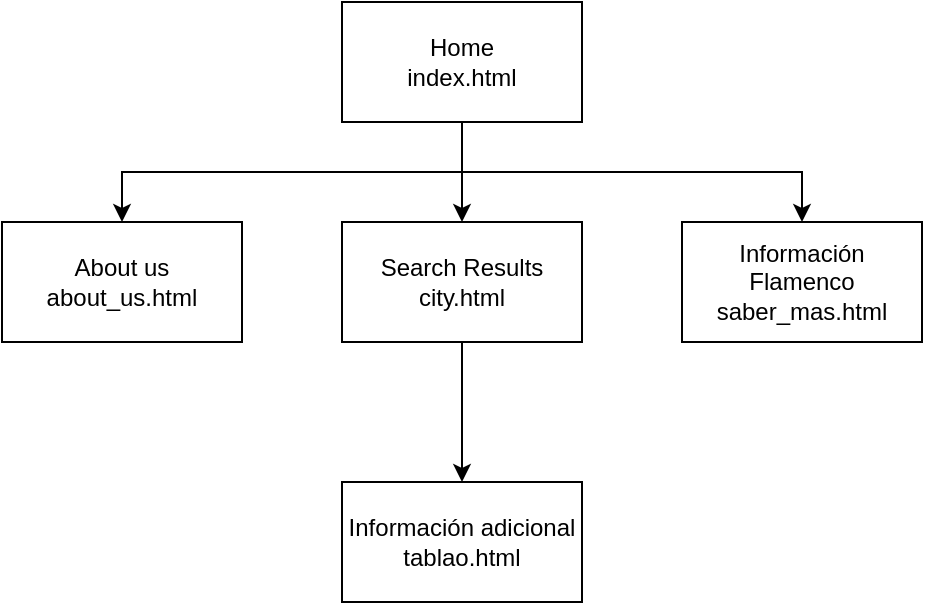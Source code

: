 <mxfile version="21.0.10" type="device"><diagram name="Página-1" id="q0Q9Or5g-5Yzp1WG9cLV"><mxGraphModel dx="918" dy="549" grid="1" gridSize="10" guides="1" tooltips="1" connect="1" arrows="1" fold="1" page="1" pageScale="1" pageWidth="827" pageHeight="1169" math="0" shadow="0"><root><mxCell id="0"/><mxCell id="1" parent="0"/><mxCell id="OsFmXUsavqCq5VR0mftc-3" style="edgeStyle=orthogonalEdgeStyle;rounded=0;orthogonalLoop=1;jettySize=auto;html=1;exitX=0.5;exitY=1;exitDx=0;exitDy=0;entryX=0.5;entryY=0;entryDx=0;entryDy=0;" edge="1" parent="1" source="OsFmXUsavqCq5VR0mftc-1" target="OsFmXUsavqCq5VR0mftc-2"><mxGeometry relative="1" as="geometry"/></mxCell><mxCell id="OsFmXUsavqCq5VR0mftc-6" style="edgeStyle=orthogonalEdgeStyle;rounded=0;orthogonalLoop=1;jettySize=auto;html=1;" edge="1" parent="1" source="OsFmXUsavqCq5VR0mftc-1" target="OsFmXUsavqCq5VR0mftc-5"><mxGeometry relative="1" as="geometry"/></mxCell><mxCell id="OsFmXUsavqCq5VR0mftc-12" style="edgeStyle=orthogonalEdgeStyle;rounded=0;orthogonalLoop=1;jettySize=auto;html=1;exitX=0.5;exitY=1;exitDx=0;exitDy=0;entryX=0.5;entryY=0;entryDx=0;entryDy=0;" edge="1" parent="1" source="OsFmXUsavqCq5VR0mftc-1" target="OsFmXUsavqCq5VR0mftc-11"><mxGeometry relative="1" as="geometry"/></mxCell><mxCell id="OsFmXUsavqCq5VR0mftc-1" value="Home&lt;br&gt;index.html" style="rounded=0;whiteSpace=wrap;html=1;" vertex="1" parent="1"><mxGeometry x="320" y="80" width="120" height="60" as="geometry"/></mxCell><mxCell id="OsFmXUsavqCq5VR0mftc-2" value="About us&lt;br&gt;about_us.html" style="rounded=0;whiteSpace=wrap;html=1;" vertex="1" parent="1"><mxGeometry x="150" y="190" width="120" height="60" as="geometry"/></mxCell><mxCell id="OsFmXUsavqCq5VR0mftc-10" style="edgeStyle=orthogonalEdgeStyle;rounded=0;orthogonalLoop=1;jettySize=auto;html=1;exitX=0.5;exitY=1;exitDx=0;exitDy=0;" edge="1" parent="1" source="OsFmXUsavqCq5VR0mftc-5" target="OsFmXUsavqCq5VR0mftc-8"><mxGeometry relative="1" as="geometry"/></mxCell><mxCell id="OsFmXUsavqCq5VR0mftc-5" value="Search Results&lt;br&gt;city.html" style="rounded=0;whiteSpace=wrap;html=1;" vertex="1" parent="1"><mxGeometry x="320" y="190" width="120" height="60" as="geometry"/></mxCell><mxCell id="OsFmXUsavqCq5VR0mftc-8" value="Información adicional&lt;br&gt;tablao.html" style="rounded=0;whiteSpace=wrap;html=1;" vertex="1" parent="1"><mxGeometry x="320" y="320" width="120" height="60" as="geometry"/></mxCell><mxCell id="OsFmXUsavqCq5VR0mftc-11" value="Información Flamenco&lt;br&gt;saber_mas.html" style="rounded=0;whiteSpace=wrap;html=1;" vertex="1" parent="1"><mxGeometry x="490" y="190" width="120" height="60" as="geometry"/></mxCell></root></mxGraphModel></diagram></mxfile>